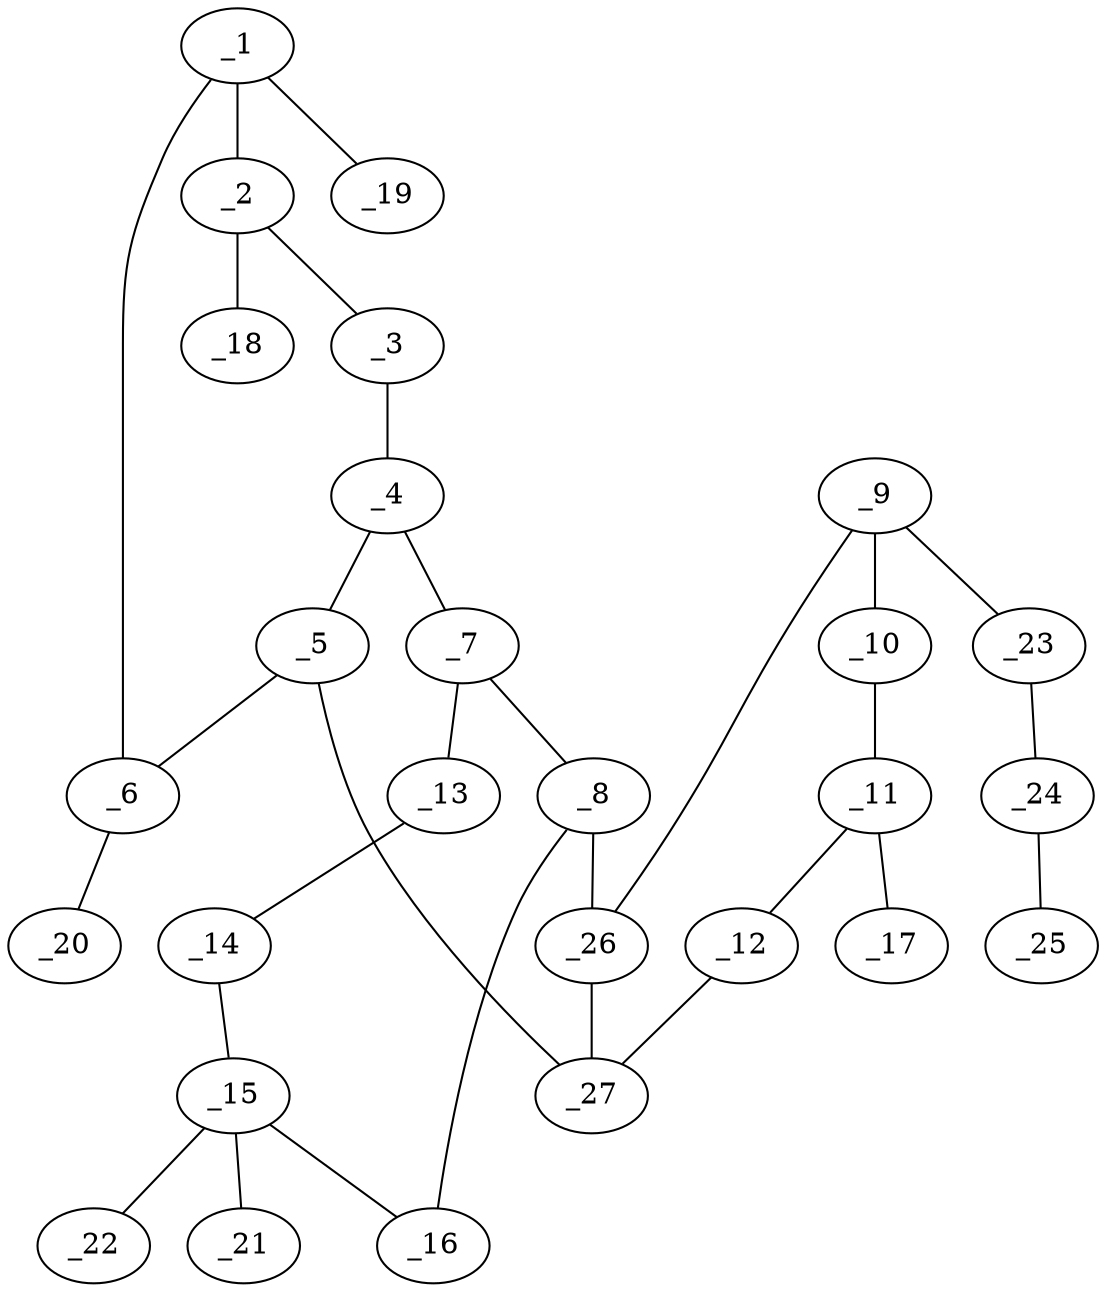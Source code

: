 graph molid664737 {
	_1	 [charge=0,
		chem=1,
		symbol="C  ",
		x=8,
		y="-2.2321"];
	_2	 [charge=0,
		chem=1,
		symbol="C  ",
		x="8.5",
		y="-1.366"];
	_1 -- _2	 [valence=1];
	_6	 [charge=0,
		chem=1,
		symbol="C  ",
		x=7,
		y="-2.2321"];
	_1 -- _6	 [valence=1];
	_19	 [charge=0,
		chem=1,
		symbol="C  ",
		x="8.5",
		y="-3.0981"];
	_1 -- _19	 [valence=1];
	_3	 [charge=0,
		chem=2,
		symbol="O  ",
		x=8,
		y="-0.5"];
	_2 -- _3	 [valence=1];
	_18	 [charge=0,
		chem=1,
		symbol="C  ",
		x="9.5",
		y="-1.366"];
	_2 -- _18	 [valence=1];
	_4	 [charge=0,
		chem=1,
		symbol="C  ",
		x=7,
		y="-0.5"];
	_3 -- _4	 [valence=1];
	_5	 [charge=0,
		chem=1,
		symbol="C  ",
		x="6.5",
		y="-1.366"];
	_4 -- _5	 [valence=2];
	_7	 [charge=0,
		chem=1,
		symbol="C  ",
		x="6.5",
		y="0.366"];
	_4 -- _7	 [valence=1];
	_5 -- _6	 [valence=1];
	_27	 [charge=0,
		chem=1,
		symbol="C  ",
		x="5.5",
		y="-1.366"];
	_5 -- _27	 [valence=1];
	_20	 [charge=0,
		chem=2,
		symbol="O  ",
		x="6.5",
		y="-3.0981"];
	_6 -- _20	 [valence=1];
	_8	 [charge=0,
		chem=1,
		symbol="C  ",
		x="5.5",
		y="0.366"];
	_7 -- _8	 [valence=2];
	_13	 [charge=0,
		chem=1,
		symbol="C  ",
		x=7,
		y="1.2321"];
	_7 -- _13	 [valence=1];
	_16	 [charge=0,
		chem=2,
		symbol="O  ",
		x=5,
		y="1.2321"];
	_8 -- _16	 [valence=1];
	_26	 [charge=0,
		chem=1,
		symbol="C  ",
		x=5,
		y="-0.5"];
	_8 -- _26	 [valence=1];
	_9	 [charge=0,
		chem=1,
		symbol="C  ",
		x=4,
		y="-0.5"];
	_10	 [charge=0,
		chem=1,
		symbol="C  ",
		x="3.5",
		y="-1.366"];
	_9 -- _10	 [valence=2];
	_23	 [charge=0,
		chem=1,
		symbol="C  ",
		x="3.5",
		y="0.366"];
	_9 -- _23	 [valence=1];
	_9 -- _26	 [valence=1];
	_11	 [charge=0,
		chem=1,
		symbol="C  ",
		x=4,
		y="-2.232"];
	_10 -- _11	 [valence=1];
	_12	 [charge=0,
		chem=2,
		symbol="O  ",
		x=5,
		y="-2.232"];
	_11 -- _12	 [valence=1];
	_17	 [charge=0,
		chem=2,
		symbol="O  ",
		x="3.5",
		y="-3.0981"];
	_11 -- _17	 [valence=2];
	_12 -- _27	 [valence=1];
	_14	 [charge=0,
		chem=1,
		symbol="C  ",
		x="6.5",
		y="2.0981"];
	_13 -- _14	 [valence=2];
	_15	 [charge=0,
		chem=1,
		symbol="C  ",
		x="5.5",
		y="2.0981"];
	_14 -- _15	 [valence=1];
	_15 -- _16	 [valence=1];
	_21	 [charge=0,
		chem=1,
		symbol="C  ",
		x="5.5",
		y="3.0981"];
	_15 -- _21	 [valence=1];
	_22	 [charge=0,
		chem=1,
		symbol="C  ",
		x="4.634",
		y="2.5981"];
	_15 -- _22	 [valence=1];
	_24	 [charge=0,
		chem=1,
		symbol="C  ",
		x="2.5",
		y="0.366"];
	_23 -- _24	 [valence=1];
	_25	 [charge=0,
		chem=1,
		symbol="C  ",
		x=2,
		y="1.2321"];
	_24 -- _25	 [valence=1];
	_26 -- _27	 [valence=2];
}
